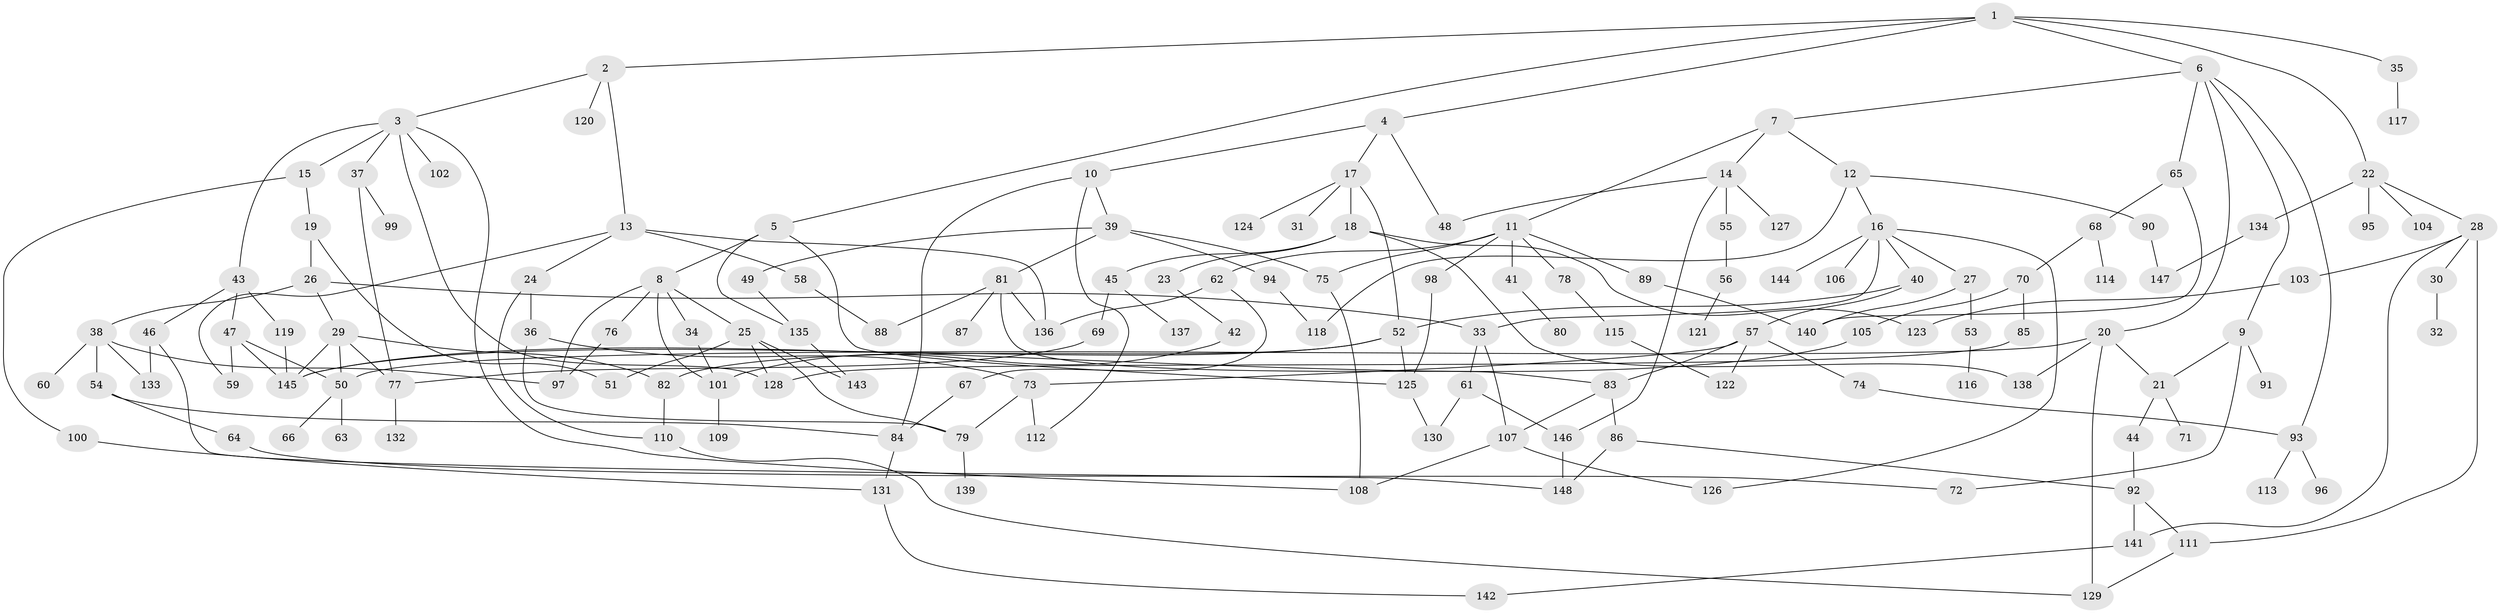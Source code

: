 // coarse degree distribution, {8: 0.04950495049504951, 3: 0.1782178217821782, 5: 0.1188118811881188, 7: 0.019801980198019802, 4: 0.13861386138613863, 6: 0.039603960396039604, 2: 0.25742574257425743, 1: 0.19801980198019803}
// Generated by graph-tools (version 1.1) at 2025/51/02/27/25 19:51:38]
// undirected, 148 vertices, 209 edges
graph export_dot {
graph [start="1"]
  node [color=gray90,style=filled];
  1;
  2;
  3;
  4;
  5;
  6;
  7;
  8;
  9;
  10;
  11;
  12;
  13;
  14;
  15;
  16;
  17;
  18;
  19;
  20;
  21;
  22;
  23;
  24;
  25;
  26;
  27;
  28;
  29;
  30;
  31;
  32;
  33;
  34;
  35;
  36;
  37;
  38;
  39;
  40;
  41;
  42;
  43;
  44;
  45;
  46;
  47;
  48;
  49;
  50;
  51;
  52;
  53;
  54;
  55;
  56;
  57;
  58;
  59;
  60;
  61;
  62;
  63;
  64;
  65;
  66;
  67;
  68;
  69;
  70;
  71;
  72;
  73;
  74;
  75;
  76;
  77;
  78;
  79;
  80;
  81;
  82;
  83;
  84;
  85;
  86;
  87;
  88;
  89;
  90;
  91;
  92;
  93;
  94;
  95;
  96;
  97;
  98;
  99;
  100;
  101;
  102;
  103;
  104;
  105;
  106;
  107;
  108;
  109;
  110;
  111;
  112;
  113;
  114;
  115;
  116;
  117;
  118;
  119;
  120;
  121;
  122;
  123;
  124;
  125;
  126;
  127;
  128;
  129;
  130;
  131;
  132;
  133;
  134;
  135;
  136;
  137;
  138;
  139;
  140;
  141;
  142;
  143;
  144;
  145;
  146;
  147;
  148;
  1 -- 2;
  1 -- 4;
  1 -- 5;
  1 -- 6;
  1 -- 22;
  1 -- 35;
  2 -- 3;
  2 -- 13;
  2 -- 120;
  3 -- 15;
  3 -- 37;
  3 -- 43;
  3 -- 102;
  3 -- 128;
  3 -- 108;
  4 -- 10;
  4 -- 17;
  4 -- 48;
  5 -- 8;
  5 -- 135;
  5 -- 125;
  6 -- 7;
  6 -- 9;
  6 -- 20;
  6 -- 65;
  6 -- 93;
  7 -- 11;
  7 -- 12;
  7 -- 14;
  8 -- 25;
  8 -- 34;
  8 -- 76;
  8 -- 97;
  8 -- 101;
  9 -- 21;
  9 -- 91;
  9 -- 72;
  10 -- 39;
  10 -- 112;
  10 -- 84;
  11 -- 41;
  11 -- 62;
  11 -- 78;
  11 -- 89;
  11 -- 98;
  11 -- 75;
  12 -- 16;
  12 -- 90;
  12 -- 118;
  13 -- 24;
  13 -- 58;
  13 -- 59;
  13 -- 136;
  14 -- 48;
  14 -- 55;
  14 -- 127;
  14 -- 146;
  15 -- 19;
  15 -- 100;
  16 -- 27;
  16 -- 33;
  16 -- 40;
  16 -- 106;
  16 -- 126;
  16 -- 144;
  17 -- 18;
  17 -- 31;
  17 -- 124;
  17 -- 52;
  18 -- 23;
  18 -- 45;
  18 -- 138;
  18 -- 123;
  19 -- 26;
  19 -- 51;
  20 -- 138;
  20 -- 21;
  20 -- 50;
  20 -- 129;
  21 -- 44;
  21 -- 71;
  22 -- 28;
  22 -- 95;
  22 -- 104;
  22 -- 134;
  23 -- 42;
  24 -- 36;
  24 -- 110;
  25 -- 51;
  25 -- 128;
  25 -- 79;
  25 -- 143;
  26 -- 29;
  26 -- 38;
  26 -- 33;
  27 -- 53;
  27 -- 140;
  28 -- 30;
  28 -- 103;
  28 -- 111;
  28 -- 141;
  29 -- 77;
  29 -- 82;
  29 -- 50;
  29 -- 145;
  30 -- 32;
  33 -- 61;
  33 -- 107;
  34 -- 101;
  35 -- 117;
  36 -- 79;
  36 -- 73;
  37 -- 99;
  37 -- 77;
  38 -- 54;
  38 -- 60;
  38 -- 97;
  38 -- 133;
  39 -- 49;
  39 -- 75;
  39 -- 81;
  39 -- 94;
  40 -- 52;
  40 -- 57;
  41 -- 80;
  42 -- 101;
  43 -- 46;
  43 -- 47;
  43 -- 119;
  44 -- 92;
  45 -- 69;
  45 -- 137;
  46 -- 133;
  46 -- 148;
  47 -- 50;
  47 -- 145;
  47 -- 59;
  49 -- 135;
  50 -- 63;
  50 -- 66;
  52 -- 125;
  52 -- 82;
  52 -- 145;
  53 -- 116;
  54 -- 64;
  54 -- 84;
  55 -- 56;
  56 -- 121;
  57 -- 73;
  57 -- 74;
  57 -- 83;
  57 -- 122;
  58 -- 88;
  61 -- 130;
  61 -- 146;
  62 -- 67;
  62 -- 136;
  64 -- 72;
  65 -- 68;
  65 -- 140;
  67 -- 84;
  68 -- 70;
  68 -- 114;
  69 -- 77;
  70 -- 85;
  70 -- 105;
  73 -- 112;
  73 -- 79;
  74 -- 93;
  75 -- 108;
  76 -- 97;
  77 -- 132;
  78 -- 115;
  79 -- 139;
  81 -- 87;
  81 -- 88;
  81 -- 83;
  81 -- 136;
  82 -- 110;
  83 -- 86;
  83 -- 107;
  84 -- 131;
  85 -- 128;
  86 -- 148;
  86 -- 92;
  89 -- 140;
  90 -- 147;
  92 -- 111;
  92 -- 141;
  93 -- 96;
  93 -- 113;
  94 -- 118;
  98 -- 125;
  100 -- 131;
  101 -- 109;
  103 -- 123;
  105 -- 145;
  107 -- 108;
  107 -- 126;
  110 -- 129;
  111 -- 129;
  115 -- 122;
  119 -- 145;
  125 -- 130;
  131 -- 142;
  134 -- 147;
  135 -- 143;
  141 -- 142;
  146 -- 148;
}
